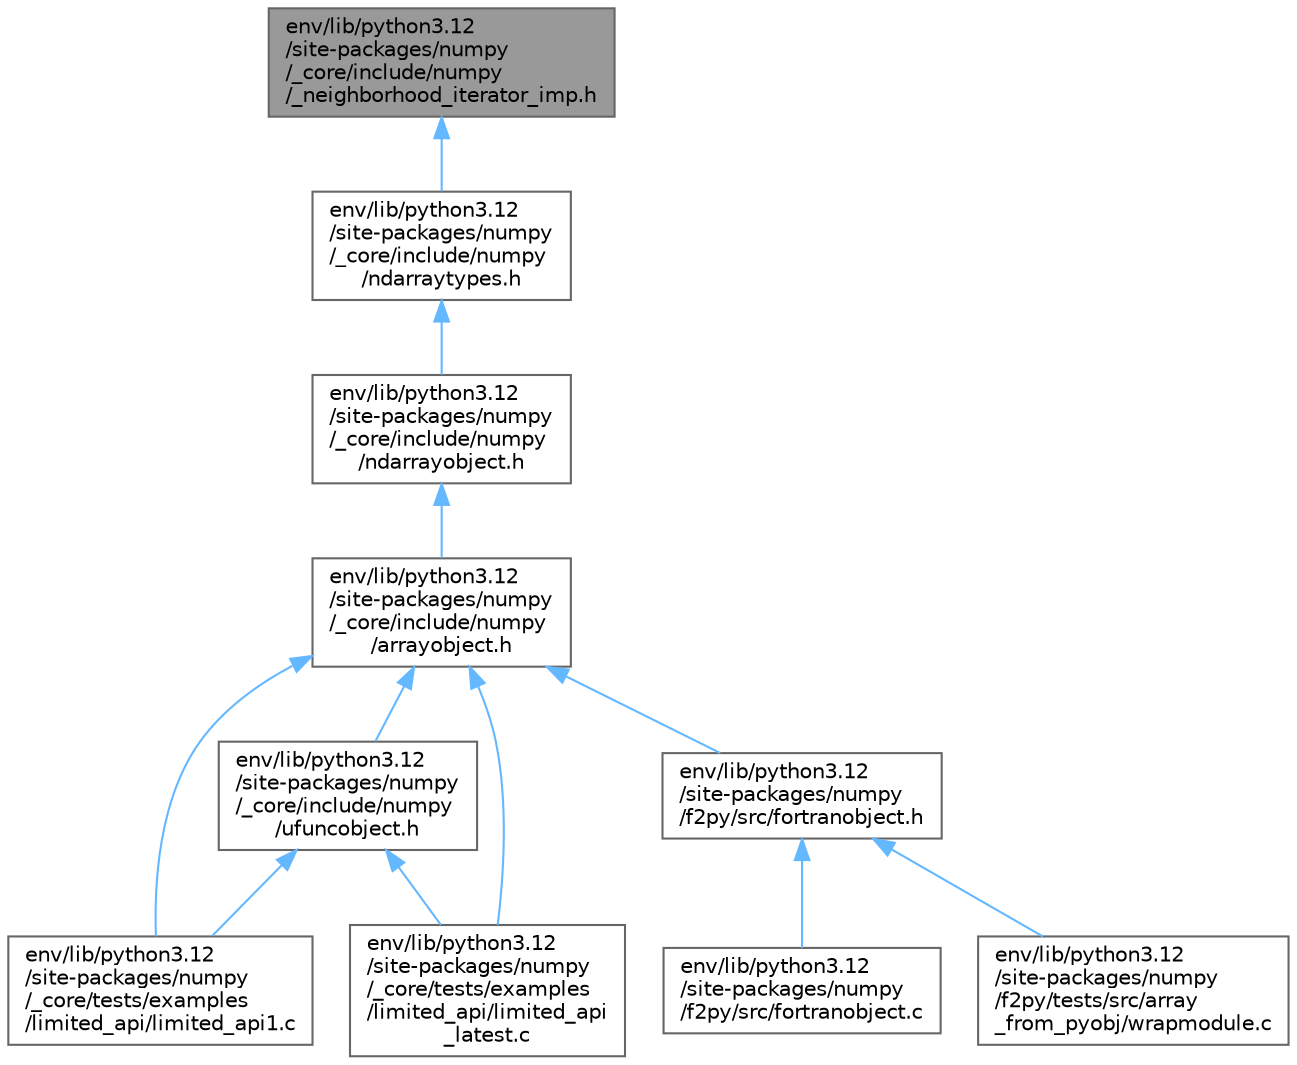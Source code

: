 digraph "env/lib/python3.12/site-packages/numpy/_core/include/numpy/_neighborhood_iterator_imp.h"
{
 // LATEX_PDF_SIZE
  bgcolor="transparent";
  edge [fontname=Helvetica,fontsize=10,labelfontname=Helvetica,labelfontsize=10];
  node [fontname=Helvetica,fontsize=10,shape=box,height=0.2,width=0.4];
  Node1 [id="Node000001",label="env/lib/python3.12\l/site-packages/numpy\l/_core/include/numpy\l/_neighborhood_iterator_imp.h",height=0.2,width=0.4,color="gray40", fillcolor="grey60", style="filled", fontcolor="black",tooltip=" "];
  Node1 -> Node2 [id="edge12_Node000001_Node000002",dir="back",color="steelblue1",style="solid",tooltip=" "];
  Node2 [id="Node000002",label="env/lib/python3.12\l/site-packages/numpy\l/_core/include/numpy\l/ndarraytypes.h",height=0.2,width=0.4,color="grey40", fillcolor="white", style="filled",URL="$ndarraytypes_8h.html",tooltip=" "];
  Node2 -> Node3 [id="edge13_Node000002_Node000003",dir="back",color="steelblue1",style="solid",tooltip=" "];
  Node3 [id="Node000003",label="env/lib/python3.12\l/site-packages/numpy\l/_core/include/numpy\l/ndarrayobject.h",height=0.2,width=0.4,color="grey40", fillcolor="white", style="filled",URL="$ndarrayobject_8h.html",tooltip=" "];
  Node3 -> Node4 [id="edge14_Node000003_Node000004",dir="back",color="steelblue1",style="solid",tooltip=" "];
  Node4 [id="Node000004",label="env/lib/python3.12\l/site-packages/numpy\l/_core/include/numpy\l/arrayobject.h",height=0.2,width=0.4,color="grey40", fillcolor="white", style="filled",URL="$arrayobject_8h.html",tooltip=" "];
  Node4 -> Node5 [id="edge15_Node000004_Node000005",dir="back",color="steelblue1",style="solid",tooltip=" "];
  Node5 [id="Node000005",label="env/lib/python3.12\l/site-packages/numpy\l/_core/include/numpy\l/ufuncobject.h",height=0.2,width=0.4,color="grey40", fillcolor="white", style="filled",URL="$ufuncobject_8h.html",tooltip=" "];
  Node5 -> Node6 [id="edge16_Node000005_Node000006",dir="back",color="steelblue1",style="solid",tooltip=" "];
  Node6 [id="Node000006",label="env/lib/python3.12\l/site-packages/numpy\l/_core/tests/examples\l/limited_api/limited_api1.c",height=0.2,width=0.4,color="grey40", fillcolor="white", style="filled",URL="$limited__api1_8c.html",tooltip=" "];
  Node5 -> Node7 [id="edge17_Node000005_Node000007",dir="back",color="steelblue1",style="solid",tooltip=" "];
  Node7 [id="Node000007",label="env/lib/python3.12\l/site-packages/numpy\l/_core/tests/examples\l/limited_api/limited_api\l_latest.c",height=0.2,width=0.4,color="grey40", fillcolor="white", style="filled",URL="$limited__api__latest_8c.html",tooltip=" "];
  Node4 -> Node6 [id="edge18_Node000004_Node000006",dir="back",color="steelblue1",style="solid",tooltip=" "];
  Node4 -> Node7 [id="edge19_Node000004_Node000007",dir="back",color="steelblue1",style="solid",tooltip=" "];
  Node4 -> Node8 [id="edge20_Node000004_Node000008",dir="back",color="steelblue1",style="solid",tooltip=" "];
  Node8 [id="Node000008",label="env/lib/python3.12\l/site-packages/numpy\l/f2py/src/fortranobject.h",height=0.2,width=0.4,color="grey40", fillcolor="white", style="filled",URL="$fortranobject_8h.html",tooltip=" "];
  Node8 -> Node9 [id="edge21_Node000008_Node000009",dir="back",color="steelblue1",style="solid",tooltip=" "];
  Node9 [id="Node000009",label="env/lib/python3.12\l/site-packages/numpy\l/f2py/src/fortranobject.c",height=0.2,width=0.4,color="grey40", fillcolor="white", style="filled",URL="$fortranobject_8c.html",tooltip=" "];
  Node8 -> Node10 [id="edge22_Node000008_Node000010",dir="back",color="steelblue1",style="solid",tooltip=" "];
  Node10 [id="Node000010",label="env/lib/python3.12\l/site-packages/numpy\l/f2py/tests/src/array\l_from_pyobj/wrapmodule.c",height=0.2,width=0.4,color="grey40", fillcolor="white", style="filled",URL="$wrapmodule_8c.html",tooltip=" "];
}
